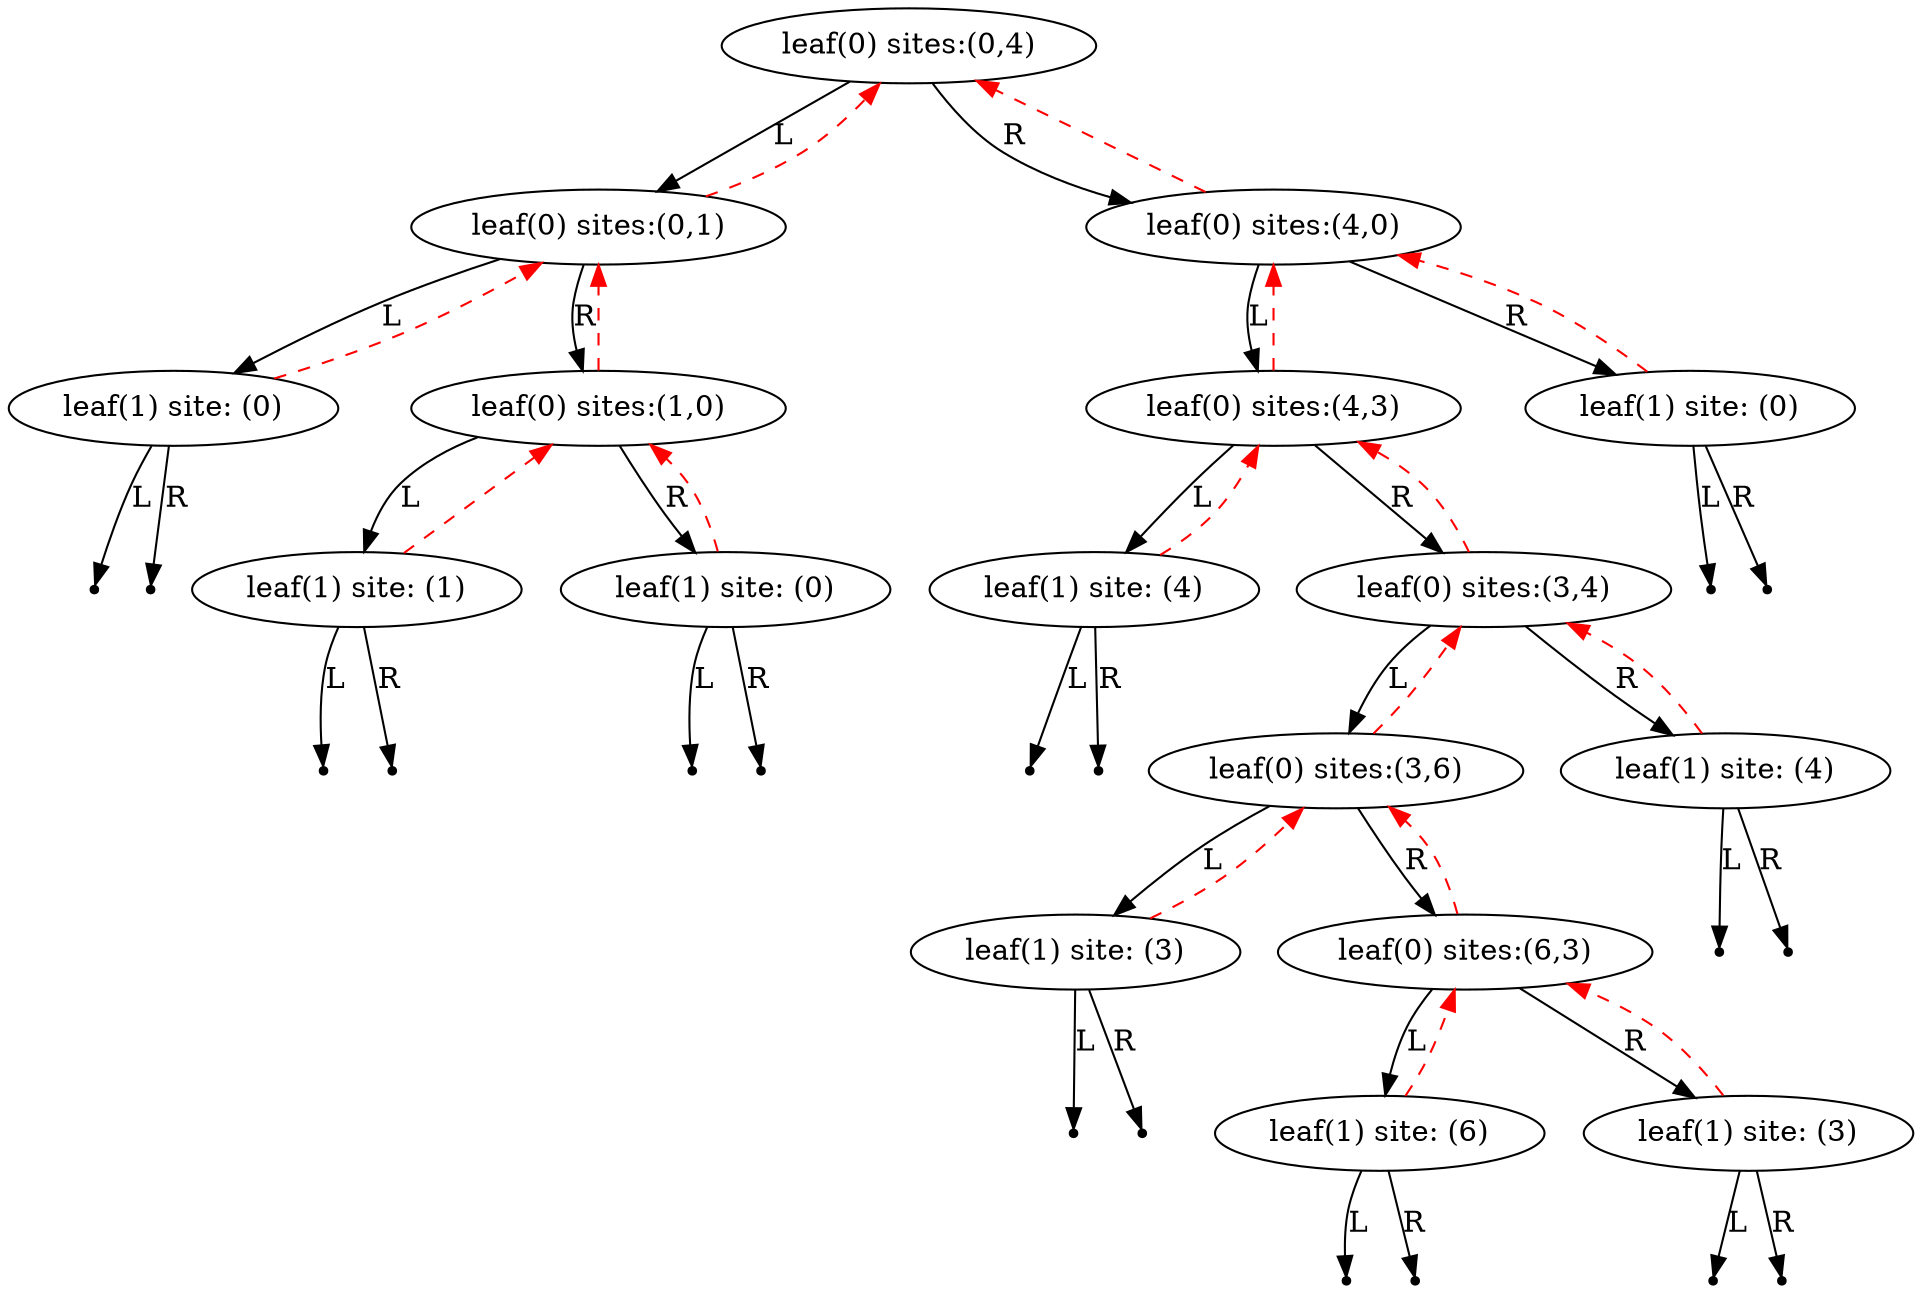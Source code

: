 digraph{
868351965[label="leaf(0) sites:(0,4)"];
868351965 -> 765334738[label="L"]
765334738[label="leaf(0) sites:(0,1)"];
765334738 -> 295808629[label="L"]
295808629[label="leaf(1) site: (0)"];
nullptr_l_295808629[shape=point];
295808629 -> nullptr_l_295808629[label="L"]
nullptr_r_295808629[shape=point];
295808629 -> nullptr_r_295808629[label="R"]
295808629 -> 765334738[color=red style=dashed]
765334738 -> 1426190833[label="R"]
1426190833[label="leaf(0) sites:(1,0)"];
1426190833 -> 371534112[label="L"]
371534112[label="leaf(1) site: (1)"];
nullptr_l_371534112[shape=point];
371534112 -> nullptr_l_371534112[label="L"]
nullptr_r_371534112[shape=point];
371534112 -> nullptr_r_371534112[label="R"]
371534112 -> 1426190833[color=red style=dashed]
1426190833 -> 331818274[label="R"]
331818274[label="leaf(1) site: (0)"];
nullptr_l_331818274[shape=point];
331818274 -> nullptr_l_331818274[label="L"]
nullptr_r_331818274[shape=point];
331818274 -> nullptr_r_331818274[label="R"]
331818274 -> 1426190833[color=red style=dashed]
1426190833 -> 765334738[color=red style=dashed]
765334738 -> 868351965[color=red style=dashed]
868351965 -> 129329764[label="R"]
129329764[label="leaf(0) sites:(4,0)"];
129329764 -> 957685569[label="L"]
957685569[label="leaf(0) sites:(4,3)"];
957685569 -> 11454308[label="L"]
11454308[label="leaf(1) site: (4)"];
nullptr_l_11454308[shape=point];
11454308 -> nullptr_l_11454308[label="L"]
nullptr_r_11454308[shape=point];
11454308 -> nullptr_r_11454308[label="R"]
11454308 -> 957685569[color=red style=dashed]
957685569 -> 1755282109[label="R"]
1755282109[label="leaf(0) sites:(3,4)"];
1755282109 -> 556605234[label="L"]
556605234[label="leaf(0) sites:(3,6)"];
556605234 -> 611115389[label="L"]
611115389[label="leaf(1) site: (3)"];
nullptr_l_611115389[shape=point];
611115389 -> nullptr_l_611115389[label="L"]
nullptr_r_611115389[shape=point];
611115389 -> nullptr_r_611115389[label="R"]
611115389 -> 556605234[color=red style=dashed]
556605234 -> 833933430[label="R"]
833933430[label="leaf(0) sites:(6,3)"];
833933430 -> 1210384918[label="L"]
1210384918[label="leaf(1) site: (6)"];
nullptr_l_1210384918[shape=point];
1210384918 -> nullptr_l_1210384918[label="L"]
nullptr_r_1210384918[shape=point];
1210384918 -> nullptr_r_1210384918[label="R"]
1210384918 -> 833933430[color=red style=dashed]
833933430 -> 447201866[label="R"]
447201866[label="leaf(1) site: (3)"];
nullptr_l_447201866[shape=point];
447201866 -> nullptr_l_447201866[label="L"]
nullptr_r_447201866[shape=point];
447201866 -> nullptr_r_447201866[label="R"]
447201866 -> 833933430[color=red style=dashed]
833933430 -> 556605234[color=red style=dashed]
556605234 -> 1755282109[color=red style=dashed]
1755282109 -> 592327759[label="R"]
592327759[label="leaf(1) site: (4)"];
nullptr_l_592327759[shape=point];
592327759 -> nullptr_l_592327759[label="L"]
nullptr_r_592327759[shape=point];
592327759 -> nullptr_r_592327759[label="R"]
592327759 -> 1755282109[color=red style=dashed]
1755282109 -> 957685569[color=red style=dashed]
957685569 -> 129329764[color=red style=dashed]
129329764 -> 245246554[label="R"]
245246554[label="leaf(1) site: (0)"];
nullptr_l_245246554[shape=point];
245246554 -> nullptr_l_245246554[label="L"]
nullptr_r_245246554[shape=point];
245246554 -> nullptr_r_245246554[label="R"]
245246554 -> 129329764[color=red style=dashed]
129329764 -> 868351965[color=red style=dashed]
}

